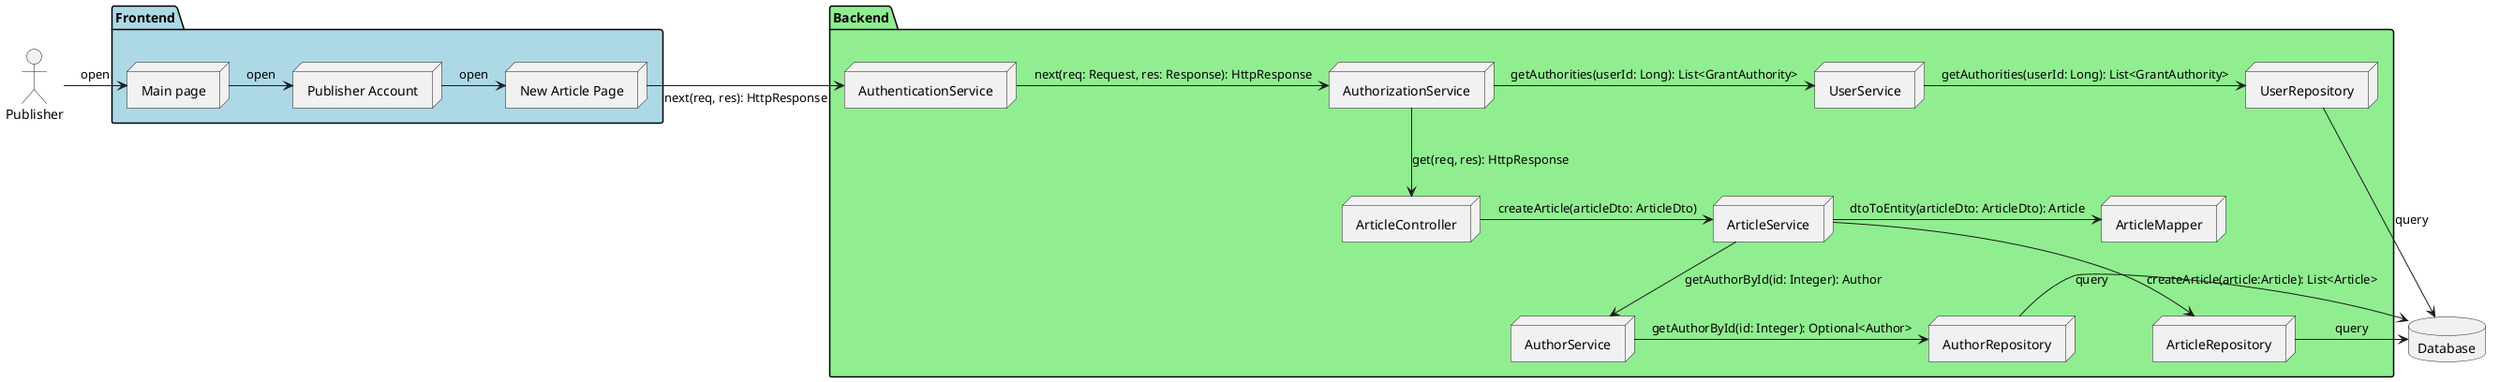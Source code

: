 @startuml
top to bottom direction

actor Publisher


package "Frontend" #LightBlue {
node "Main page"
node "Publisher Account"
node "New Article Page"
Publisher -right-> "Main page": open
"Main page" -> "Publisher Account": open
"Publisher Account" -> "New Article Page": open
}
package "Backend" #LightGreen {
node "AuthenticationService"
node "AuthorizationService"
node "ArticleController"
node "ArticleMapper"
node "ArticleService"
node "ArticleRepository"
node "AuthorRepository"
node "UserService"
node "UserRepository"
node "AuthorService"
"New Article Page" -> "AuthenticationService":next(req, res): HttpResponse
"AuthenticationService" -> "AuthorizationService":next(req: Request, res: Response): HttpResponse
"AuthorizationService" --> "ArticleController":get(req, res): HttpResponse
"AuthorizationService" -> "UserService": getAuthorities(userId: Long): List<GrantAuthority>
"UserService" -> "UserRepository": getAuthorities(userId: Long): List<GrantAuthority>
"ArticleController" -> "ArticleService":createArticle(articleDto: ArticleDto)
"ArticleService" --> "ArticleRepository":createArticle(article:Article): List<Article>
"ArticleService" -> "ArticleMapper": dtoToEntity(articleDto: ArticleDto): Article
"ArticleService" --> "AuthorService":getAuthorById(id: Integer): Author
"AuthorService" -> "AuthorRepository":getAuthorById(id: Integer): Optional<Author>

}
database Database
"UserRepository" -> Database: query
"AuthorRepository" -> Database: query
"ArticleRepository" -> Database: query
@enduml